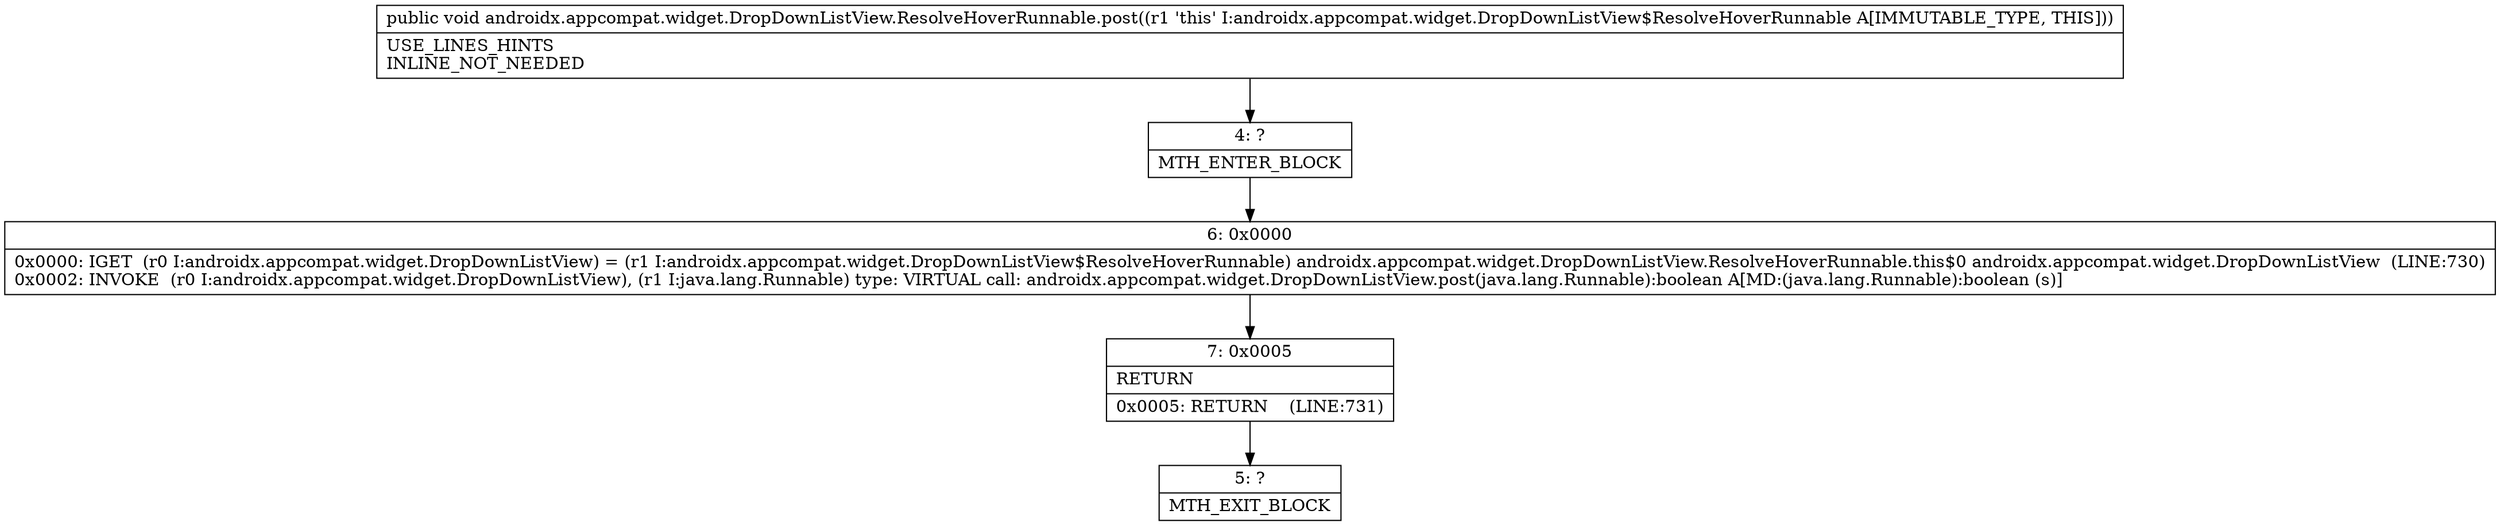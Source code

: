 digraph "CFG forandroidx.appcompat.widget.DropDownListView.ResolveHoverRunnable.post()V" {
Node_4 [shape=record,label="{4\:\ ?|MTH_ENTER_BLOCK\l}"];
Node_6 [shape=record,label="{6\:\ 0x0000|0x0000: IGET  (r0 I:androidx.appcompat.widget.DropDownListView) = (r1 I:androidx.appcompat.widget.DropDownListView$ResolveHoverRunnable) androidx.appcompat.widget.DropDownListView.ResolveHoverRunnable.this$0 androidx.appcompat.widget.DropDownListView  (LINE:730)\l0x0002: INVOKE  (r0 I:androidx.appcompat.widget.DropDownListView), (r1 I:java.lang.Runnable) type: VIRTUAL call: androidx.appcompat.widget.DropDownListView.post(java.lang.Runnable):boolean A[MD:(java.lang.Runnable):boolean (s)]\l}"];
Node_7 [shape=record,label="{7\:\ 0x0005|RETURN\l|0x0005: RETURN    (LINE:731)\l}"];
Node_5 [shape=record,label="{5\:\ ?|MTH_EXIT_BLOCK\l}"];
MethodNode[shape=record,label="{public void androidx.appcompat.widget.DropDownListView.ResolveHoverRunnable.post((r1 'this' I:androidx.appcompat.widget.DropDownListView$ResolveHoverRunnable A[IMMUTABLE_TYPE, THIS]))  | USE_LINES_HINTS\lINLINE_NOT_NEEDED\l}"];
MethodNode -> Node_4;Node_4 -> Node_6;
Node_6 -> Node_7;
Node_7 -> Node_5;
}

